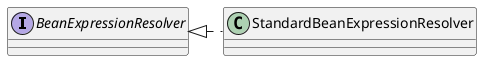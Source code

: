 @startuml

interface BeanExpressionResolver
BeanExpressionResolver <|.right. StandardBeanExpressionResolver

@enduml